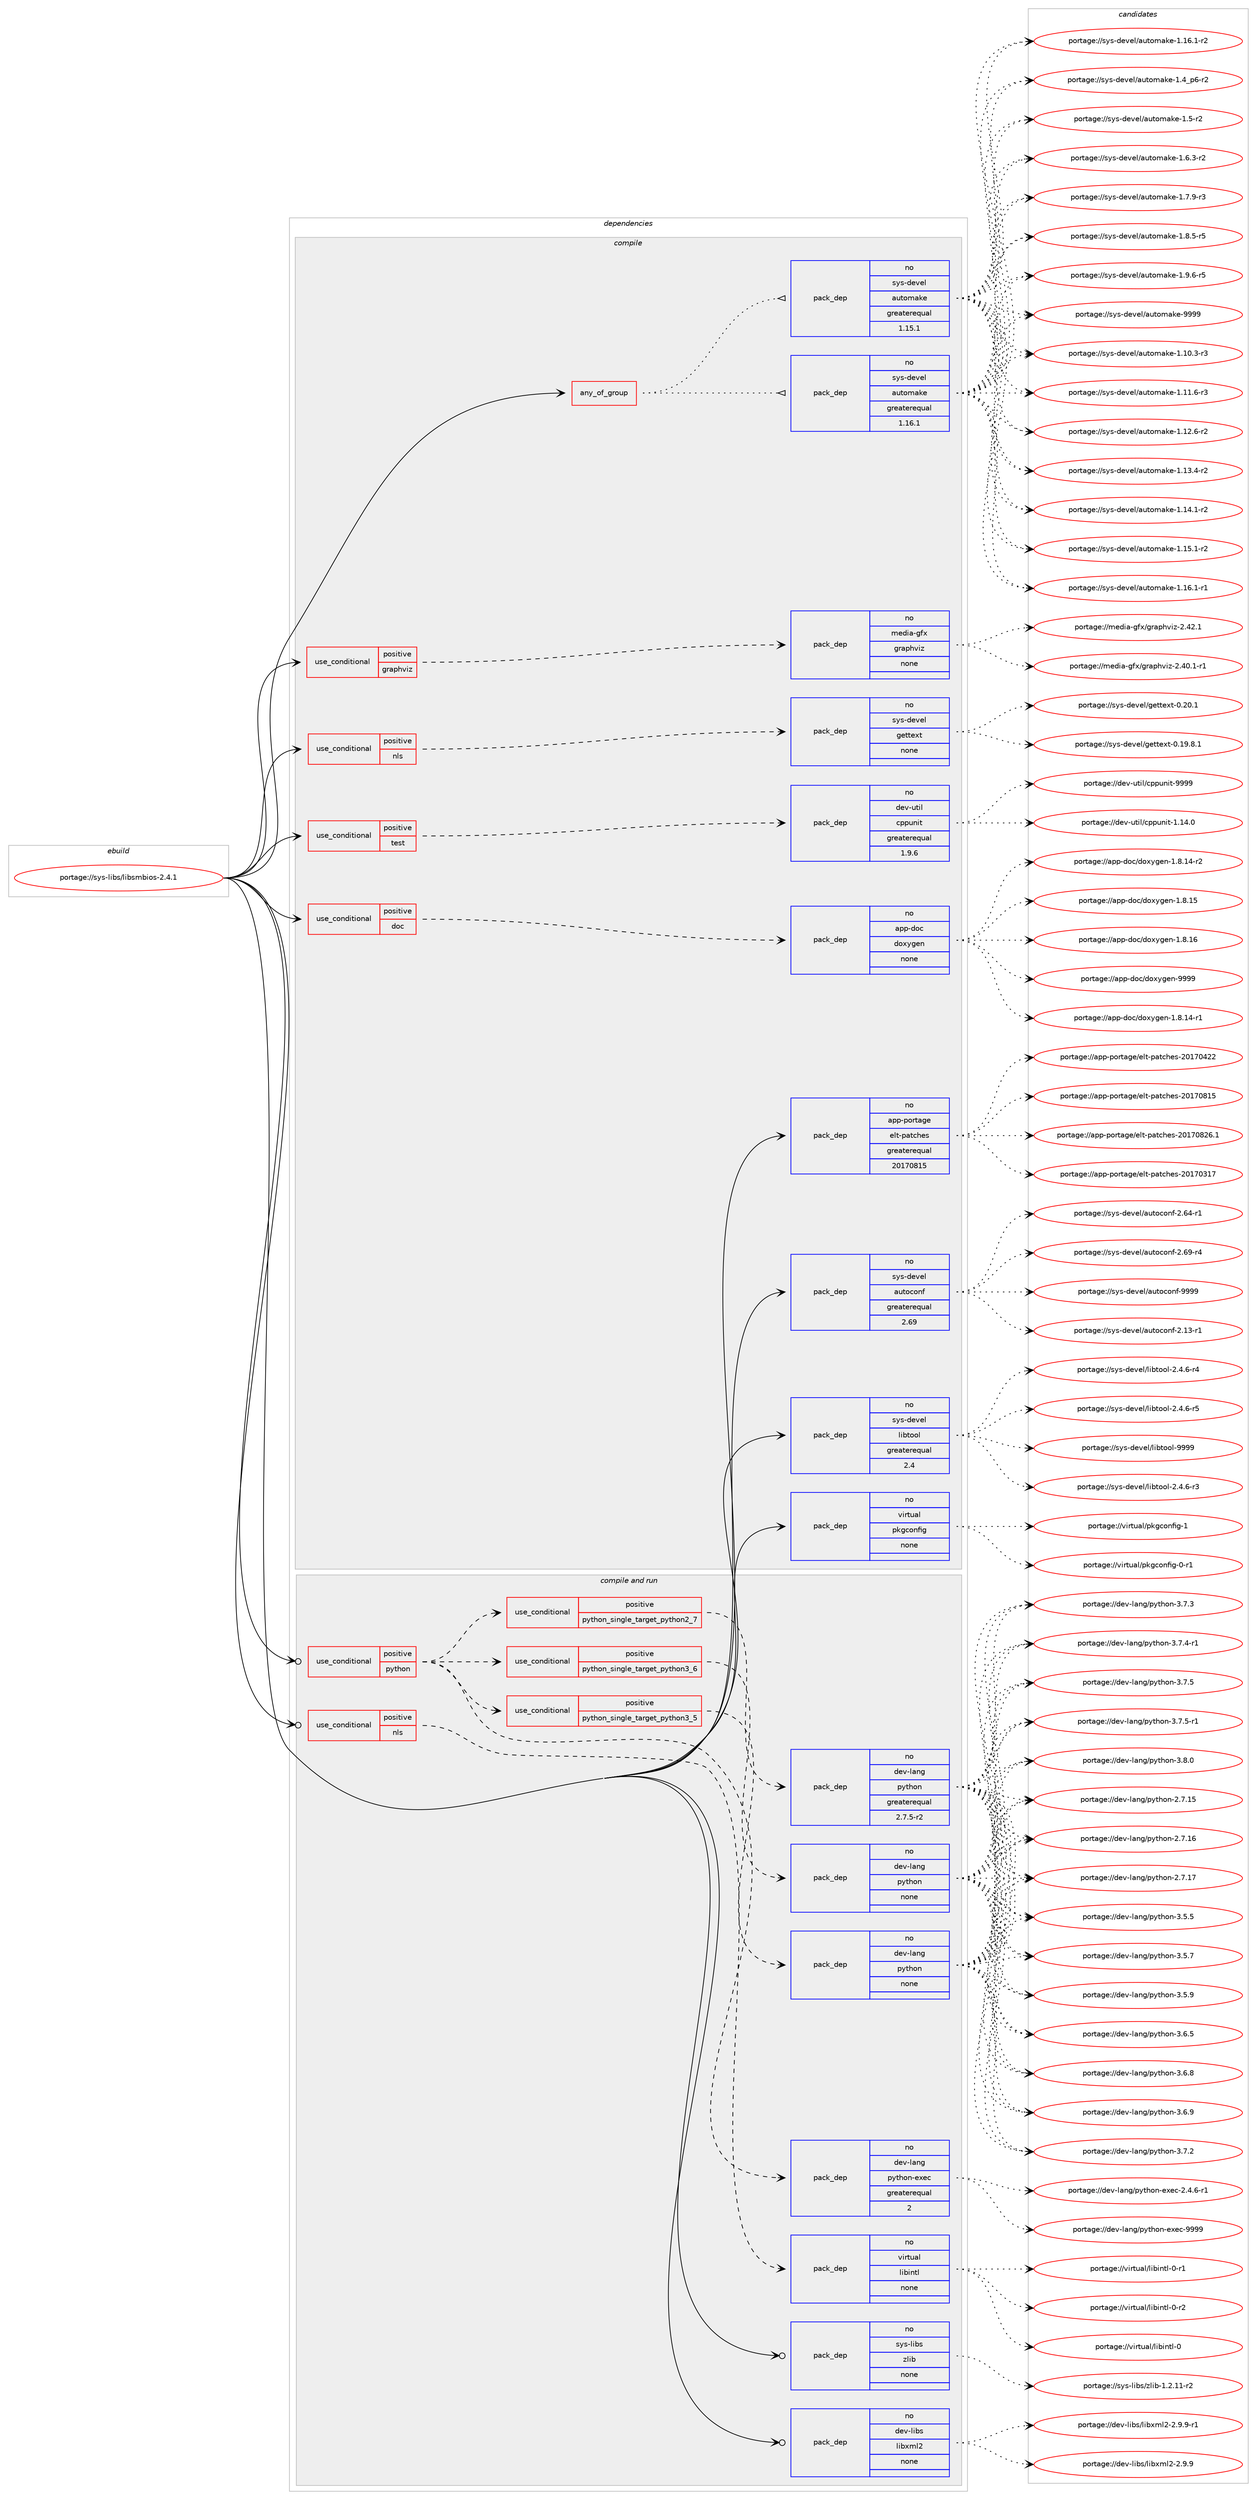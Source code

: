 digraph prolog {

# *************
# Graph options
# *************

newrank=true;
concentrate=true;
compound=true;
graph [rankdir=LR,fontname=Helvetica,fontsize=10,ranksep=1.5];#, ranksep=2.5, nodesep=0.2];
edge  [arrowhead=vee];
node  [fontname=Helvetica,fontsize=10];

# **********
# The ebuild
# **********

subgraph cluster_leftcol {
color=gray;
rank=same;
label=<<i>ebuild</i>>;
id [label="portage://sys-libs/libsmbios-2.4.1", color=red, width=4, href="../sys-libs/libsmbios-2.4.1.svg"];
}

# ****************
# The dependencies
# ****************

subgraph cluster_midcol {
color=gray;
label=<<i>dependencies</i>>;
subgraph cluster_compile {
fillcolor="#eeeeee";
style=filled;
label=<<i>compile</i>>;
subgraph any7028 {
dependency431840 [label=<<TABLE BORDER="0" CELLBORDER="1" CELLSPACING="0" CELLPADDING="4"><TR><TD CELLPADDING="10">any_of_group</TD></TR></TABLE>>, shape=none, color=red];subgraph pack320090 {
dependency431841 [label=<<TABLE BORDER="0" CELLBORDER="1" CELLSPACING="0" CELLPADDING="4" WIDTH="220"><TR><TD ROWSPAN="6" CELLPADDING="30">pack_dep</TD></TR><TR><TD WIDTH="110">no</TD></TR><TR><TD>sys-devel</TD></TR><TR><TD>automake</TD></TR><TR><TD>greaterequal</TD></TR><TR><TD>1.16.1</TD></TR></TABLE>>, shape=none, color=blue];
}
dependency431840:e -> dependency431841:w [weight=20,style="dotted",arrowhead="oinv"];
subgraph pack320091 {
dependency431842 [label=<<TABLE BORDER="0" CELLBORDER="1" CELLSPACING="0" CELLPADDING="4" WIDTH="220"><TR><TD ROWSPAN="6" CELLPADDING="30">pack_dep</TD></TR><TR><TD WIDTH="110">no</TD></TR><TR><TD>sys-devel</TD></TR><TR><TD>automake</TD></TR><TR><TD>greaterequal</TD></TR><TR><TD>1.15.1</TD></TR></TABLE>>, shape=none, color=blue];
}
dependency431840:e -> dependency431842:w [weight=20,style="dotted",arrowhead="oinv"];
}
id:e -> dependency431840:w [weight=20,style="solid",arrowhead="vee"];
subgraph cond104469 {
dependency431843 [label=<<TABLE BORDER="0" CELLBORDER="1" CELLSPACING="0" CELLPADDING="4"><TR><TD ROWSPAN="3" CELLPADDING="10">use_conditional</TD></TR><TR><TD>positive</TD></TR><TR><TD>doc</TD></TR></TABLE>>, shape=none, color=red];
subgraph pack320092 {
dependency431844 [label=<<TABLE BORDER="0" CELLBORDER="1" CELLSPACING="0" CELLPADDING="4" WIDTH="220"><TR><TD ROWSPAN="6" CELLPADDING="30">pack_dep</TD></TR><TR><TD WIDTH="110">no</TD></TR><TR><TD>app-doc</TD></TR><TR><TD>doxygen</TD></TR><TR><TD>none</TD></TR><TR><TD></TD></TR></TABLE>>, shape=none, color=blue];
}
dependency431843:e -> dependency431844:w [weight=20,style="dashed",arrowhead="vee"];
}
id:e -> dependency431843:w [weight=20,style="solid",arrowhead="vee"];
subgraph cond104470 {
dependency431845 [label=<<TABLE BORDER="0" CELLBORDER="1" CELLSPACING="0" CELLPADDING="4"><TR><TD ROWSPAN="3" CELLPADDING="10">use_conditional</TD></TR><TR><TD>positive</TD></TR><TR><TD>graphviz</TD></TR></TABLE>>, shape=none, color=red];
subgraph pack320093 {
dependency431846 [label=<<TABLE BORDER="0" CELLBORDER="1" CELLSPACING="0" CELLPADDING="4" WIDTH="220"><TR><TD ROWSPAN="6" CELLPADDING="30">pack_dep</TD></TR><TR><TD WIDTH="110">no</TD></TR><TR><TD>media-gfx</TD></TR><TR><TD>graphviz</TD></TR><TR><TD>none</TD></TR><TR><TD></TD></TR></TABLE>>, shape=none, color=blue];
}
dependency431845:e -> dependency431846:w [weight=20,style="dashed",arrowhead="vee"];
}
id:e -> dependency431845:w [weight=20,style="solid",arrowhead="vee"];
subgraph cond104471 {
dependency431847 [label=<<TABLE BORDER="0" CELLBORDER="1" CELLSPACING="0" CELLPADDING="4"><TR><TD ROWSPAN="3" CELLPADDING="10">use_conditional</TD></TR><TR><TD>positive</TD></TR><TR><TD>nls</TD></TR></TABLE>>, shape=none, color=red];
subgraph pack320094 {
dependency431848 [label=<<TABLE BORDER="0" CELLBORDER="1" CELLSPACING="0" CELLPADDING="4" WIDTH="220"><TR><TD ROWSPAN="6" CELLPADDING="30">pack_dep</TD></TR><TR><TD WIDTH="110">no</TD></TR><TR><TD>sys-devel</TD></TR><TR><TD>gettext</TD></TR><TR><TD>none</TD></TR><TR><TD></TD></TR></TABLE>>, shape=none, color=blue];
}
dependency431847:e -> dependency431848:w [weight=20,style="dashed",arrowhead="vee"];
}
id:e -> dependency431847:w [weight=20,style="solid",arrowhead="vee"];
subgraph cond104472 {
dependency431849 [label=<<TABLE BORDER="0" CELLBORDER="1" CELLSPACING="0" CELLPADDING="4"><TR><TD ROWSPAN="3" CELLPADDING="10">use_conditional</TD></TR><TR><TD>positive</TD></TR><TR><TD>test</TD></TR></TABLE>>, shape=none, color=red];
subgraph pack320095 {
dependency431850 [label=<<TABLE BORDER="0" CELLBORDER="1" CELLSPACING="0" CELLPADDING="4" WIDTH="220"><TR><TD ROWSPAN="6" CELLPADDING="30">pack_dep</TD></TR><TR><TD WIDTH="110">no</TD></TR><TR><TD>dev-util</TD></TR><TR><TD>cppunit</TD></TR><TR><TD>greaterequal</TD></TR><TR><TD>1.9.6</TD></TR></TABLE>>, shape=none, color=blue];
}
dependency431849:e -> dependency431850:w [weight=20,style="dashed",arrowhead="vee"];
}
id:e -> dependency431849:w [weight=20,style="solid",arrowhead="vee"];
subgraph pack320096 {
dependency431851 [label=<<TABLE BORDER="0" CELLBORDER="1" CELLSPACING="0" CELLPADDING="4" WIDTH="220"><TR><TD ROWSPAN="6" CELLPADDING="30">pack_dep</TD></TR><TR><TD WIDTH="110">no</TD></TR><TR><TD>app-portage</TD></TR><TR><TD>elt-patches</TD></TR><TR><TD>greaterequal</TD></TR><TR><TD>20170815</TD></TR></TABLE>>, shape=none, color=blue];
}
id:e -> dependency431851:w [weight=20,style="solid",arrowhead="vee"];
subgraph pack320097 {
dependency431852 [label=<<TABLE BORDER="0" CELLBORDER="1" CELLSPACING="0" CELLPADDING="4" WIDTH="220"><TR><TD ROWSPAN="6" CELLPADDING="30">pack_dep</TD></TR><TR><TD WIDTH="110">no</TD></TR><TR><TD>sys-devel</TD></TR><TR><TD>autoconf</TD></TR><TR><TD>greaterequal</TD></TR><TR><TD>2.69</TD></TR></TABLE>>, shape=none, color=blue];
}
id:e -> dependency431852:w [weight=20,style="solid",arrowhead="vee"];
subgraph pack320098 {
dependency431853 [label=<<TABLE BORDER="0" CELLBORDER="1" CELLSPACING="0" CELLPADDING="4" WIDTH="220"><TR><TD ROWSPAN="6" CELLPADDING="30">pack_dep</TD></TR><TR><TD WIDTH="110">no</TD></TR><TR><TD>sys-devel</TD></TR><TR><TD>libtool</TD></TR><TR><TD>greaterequal</TD></TR><TR><TD>2.4</TD></TR></TABLE>>, shape=none, color=blue];
}
id:e -> dependency431853:w [weight=20,style="solid",arrowhead="vee"];
subgraph pack320099 {
dependency431854 [label=<<TABLE BORDER="0" CELLBORDER="1" CELLSPACING="0" CELLPADDING="4" WIDTH="220"><TR><TD ROWSPAN="6" CELLPADDING="30">pack_dep</TD></TR><TR><TD WIDTH="110">no</TD></TR><TR><TD>virtual</TD></TR><TR><TD>pkgconfig</TD></TR><TR><TD>none</TD></TR><TR><TD></TD></TR></TABLE>>, shape=none, color=blue];
}
id:e -> dependency431854:w [weight=20,style="solid",arrowhead="vee"];
}
subgraph cluster_compileandrun {
fillcolor="#eeeeee";
style=filled;
label=<<i>compile and run</i>>;
subgraph cond104473 {
dependency431855 [label=<<TABLE BORDER="0" CELLBORDER="1" CELLSPACING="0" CELLPADDING="4"><TR><TD ROWSPAN="3" CELLPADDING="10">use_conditional</TD></TR><TR><TD>positive</TD></TR><TR><TD>nls</TD></TR></TABLE>>, shape=none, color=red];
subgraph pack320100 {
dependency431856 [label=<<TABLE BORDER="0" CELLBORDER="1" CELLSPACING="0" CELLPADDING="4" WIDTH="220"><TR><TD ROWSPAN="6" CELLPADDING="30">pack_dep</TD></TR><TR><TD WIDTH="110">no</TD></TR><TR><TD>virtual</TD></TR><TR><TD>libintl</TD></TR><TR><TD>none</TD></TR><TR><TD></TD></TR></TABLE>>, shape=none, color=blue];
}
dependency431855:e -> dependency431856:w [weight=20,style="dashed",arrowhead="vee"];
}
id:e -> dependency431855:w [weight=20,style="solid",arrowhead="odotvee"];
subgraph cond104474 {
dependency431857 [label=<<TABLE BORDER="0" CELLBORDER="1" CELLSPACING="0" CELLPADDING="4"><TR><TD ROWSPAN="3" CELLPADDING="10">use_conditional</TD></TR><TR><TD>positive</TD></TR><TR><TD>python</TD></TR></TABLE>>, shape=none, color=red];
subgraph cond104475 {
dependency431858 [label=<<TABLE BORDER="0" CELLBORDER="1" CELLSPACING="0" CELLPADDING="4"><TR><TD ROWSPAN="3" CELLPADDING="10">use_conditional</TD></TR><TR><TD>positive</TD></TR><TR><TD>python_single_target_python2_7</TD></TR></TABLE>>, shape=none, color=red];
subgraph pack320101 {
dependency431859 [label=<<TABLE BORDER="0" CELLBORDER="1" CELLSPACING="0" CELLPADDING="4" WIDTH="220"><TR><TD ROWSPAN="6" CELLPADDING="30">pack_dep</TD></TR><TR><TD WIDTH="110">no</TD></TR><TR><TD>dev-lang</TD></TR><TR><TD>python</TD></TR><TR><TD>greaterequal</TD></TR><TR><TD>2.7.5-r2</TD></TR></TABLE>>, shape=none, color=blue];
}
dependency431858:e -> dependency431859:w [weight=20,style="dashed",arrowhead="vee"];
}
dependency431857:e -> dependency431858:w [weight=20,style="dashed",arrowhead="vee"];
subgraph cond104476 {
dependency431860 [label=<<TABLE BORDER="0" CELLBORDER="1" CELLSPACING="0" CELLPADDING="4"><TR><TD ROWSPAN="3" CELLPADDING="10">use_conditional</TD></TR><TR><TD>positive</TD></TR><TR><TD>python_single_target_python3_5</TD></TR></TABLE>>, shape=none, color=red];
subgraph pack320102 {
dependency431861 [label=<<TABLE BORDER="0" CELLBORDER="1" CELLSPACING="0" CELLPADDING="4" WIDTH="220"><TR><TD ROWSPAN="6" CELLPADDING="30">pack_dep</TD></TR><TR><TD WIDTH="110">no</TD></TR><TR><TD>dev-lang</TD></TR><TR><TD>python</TD></TR><TR><TD>none</TD></TR><TR><TD></TD></TR></TABLE>>, shape=none, color=blue];
}
dependency431860:e -> dependency431861:w [weight=20,style="dashed",arrowhead="vee"];
}
dependency431857:e -> dependency431860:w [weight=20,style="dashed",arrowhead="vee"];
subgraph cond104477 {
dependency431862 [label=<<TABLE BORDER="0" CELLBORDER="1" CELLSPACING="0" CELLPADDING="4"><TR><TD ROWSPAN="3" CELLPADDING="10">use_conditional</TD></TR><TR><TD>positive</TD></TR><TR><TD>python_single_target_python3_6</TD></TR></TABLE>>, shape=none, color=red];
subgraph pack320103 {
dependency431863 [label=<<TABLE BORDER="0" CELLBORDER="1" CELLSPACING="0" CELLPADDING="4" WIDTH="220"><TR><TD ROWSPAN="6" CELLPADDING="30">pack_dep</TD></TR><TR><TD WIDTH="110">no</TD></TR><TR><TD>dev-lang</TD></TR><TR><TD>python</TD></TR><TR><TD>none</TD></TR><TR><TD></TD></TR></TABLE>>, shape=none, color=blue];
}
dependency431862:e -> dependency431863:w [weight=20,style="dashed",arrowhead="vee"];
}
dependency431857:e -> dependency431862:w [weight=20,style="dashed",arrowhead="vee"];
subgraph pack320104 {
dependency431864 [label=<<TABLE BORDER="0" CELLBORDER="1" CELLSPACING="0" CELLPADDING="4" WIDTH="220"><TR><TD ROWSPAN="6" CELLPADDING="30">pack_dep</TD></TR><TR><TD WIDTH="110">no</TD></TR><TR><TD>dev-lang</TD></TR><TR><TD>python-exec</TD></TR><TR><TD>greaterequal</TD></TR><TR><TD>2</TD></TR></TABLE>>, shape=none, color=blue];
}
dependency431857:e -> dependency431864:w [weight=20,style="dashed",arrowhead="vee"];
}
id:e -> dependency431857:w [weight=20,style="solid",arrowhead="odotvee"];
subgraph pack320105 {
dependency431865 [label=<<TABLE BORDER="0" CELLBORDER="1" CELLSPACING="0" CELLPADDING="4" WIDTH="220"><TR><TD ROWSPAN="6" CELLPADDING="30">pack_dep</TD></TR><TR><TD WIDTH="110">no</TD></TR><TR><TD>dev-libs</TD></TR><TR><TD>libxml2</TD></TR><TR><TD>none</TD></TR><TR><TD></TD></TR></TABLE>>, shape=none, color=blue];
}
id:e -> dependency431865:w [weight=20,style="solid",arrowhead="odotvee"];
subgraph pack320106 {
dependency431866 [label=<<TABLE BORDER="0" CELLBORDER="1" CELLSPACING="0" CELLPADDING="4" WIDTH="220"><TR><TD ROWSPAN="6" CELLPADDING="30">pack_dep</TD></TR><TR><TD WIDTH="110">no</TD></TR><TR><TD>sys-libs</TD></TR><TR><TD>zlib</TD></TR><TR><TD>none</TD></TR><TR><TD></TD></TR></TABLE>>, shape=none, color=blue];
}
id:e -> dependency431866:w [weight=20,style="solid",arrowhead="odotvee"];
}
subgraph cluster_run {
fillcolor="#eeeeee";
style=filled;
label=<<i>run</i>>;
}
}

# **************
# The candidates
# **************

subgraph cluster_choices {
rank=same;
color=gray;
label=<<i>candidates</i>>;

subgraph choice320090 {
color=black;
nodesep=1;
choiceportage11512111545100101118101108479711711611110997107101454946494846514511451 [label="portage://sys-devel/automake-1.10.3-r3", color=red, width=4,href="../sys-devel/automake-1.10.3-r3.svg"];
choiceportage11512111545100101118101108479711711611110997107101454946494946544511451 [label="portage://sys-devel/automake-1.11.6-r3", color=red, width=4,href="../sys-devel/automake-1.11.6-r3.svg"];
choiceportage11512111545100101118101108479711711611110997107101454946495046544511450 [label="portage://sys-devel/automake-1.12.6-r2", color=red, width=4,href="../sys-devel/automake-1.12.6-r2.svg"];
choiceportage11512111545100101118101108479711711611110997107101454946495146524511450 [label="portage://sys-devel/automake-1.13.4-r2", color=red, width=4,href="../sys-devel/automake-1.13.4-r2.svg"];
choiceportage11512111545100101118101108479711711611110997107101454946495246494511450 [label="portage://sys-devel/automake-1.14.1-r2", color=red, width=4,href="../sys-devel/automake-1.14.1-r2.svg"];
choiceportage11512111545100101118101108479711711611110997107101454946495346494511450 [label="portage://sys-devel/automake-1.15.1-r2", color=red, width=4,href="../sys-devel/automake-1.15.1-r2.svg"];
choiceportage11512111545100101118101108479711711611110997107101454946495446494511449 [label="portage://sys-devel/automake-1.16.1-r1", color=red, width=4,href="../sys-devel/automake-1.16.1-r1.svg"];
choiceportage11512111545100101118101108479711711611110997107101454946495446494511450 [label="portage://sys-devel/automake-1.16.1-r2", color=red, width=4,href="../sys-devel/automake-1.16.1-r2.svg"];
choiceportage115121115451001011181011084797117116111109971071014549465295112544511450 [label="portage://sys-devel/automake-1.4_p6-r2", color=red, width=4,href="../sys-devel/automake-1.4_p6-r2.svg"];
choiceportage11512111545100101118101108479711711611110997107101454946534511450 [label="portage://sys-devel/automake-1.5-r2", color=red, width=4,href="../sys-devel/automake-1.5-r2.svg"];
choiceportage115121115451001011181011084797117116111109971071014549465446514511450 [label="portage://sys-devel/automake-1.6.3-r2", color=red, width=4,href="../sys-devel/automake-1.6.3-r2.svg"];
choiceportage115121115451001011181011084797117116111109971071014549465546574511451 [label="portage://sys-devel/automake-1.7.9-r3", color=red, width=4,href="../sys-devel/automake-1.7.9-r3.svg"];
choiceportage115121115451001011181011084797117116111109971071014549465646534511453 [label="portage://sys-devel/automake-1.8.5-r5", color=red, width=4,href="../sys-devel/automake-1.8.5-r5.svg"];
choiceportage115121115451001011181011084797117116111109971071014549465746544511453 [label="portage://sys-devel/automake-1.9.6-r5", color=red, width=4,href="../sys-devel/automake-1.9.6-r5.svg"];
choiceportage115121115451001011181011084797117116111109971071014557575757 [label="portage://sys-devel/automake-9999", color=red, width=4,href="../sys-devel/automake-9999.svg"];
dependency431841:e -> choiceportage11512111545100101118101108479711711611110997107101454946494846514511451:w [style=dotted,weight="100"];
dependency431841:e -> choiceportage11512111545100101118101108479711711611110997107101454946494946544511451:w [style=dotted,weight="100"];
dependency431841:e -> choiceportage11512111545100101118101108479711711611110997107101454946495046544511450:w [style=dotted,weight="100"];
dependency431841:e -> choiceportage11512111545100101118101108479711711611110997107101454946495146524511450:w [style=dotted,weight="100"];
dependency431841:e -> choiceportage11512111545100101118101108479711711611110997107101454946495246494511450:w [style=dotted,weight="100"];
dependency431841:e -> choiceportage11512111545100101118101108479711711611110997107101454946495346494511450:w [style=dotted,weight="100"];
dependency431841:e -> choiceportage11512111545100101118101108479711711611110997107101454946495446494511449:w [style=dotted,weight="100"];
dependency431841:e -> choiceportage11512111545100101118101108479711711611110997107101454946495446494511450:w [style=dotted,weight="100"];
dependency431841:e -> choiceportage115121115451001011181011084797117116111109971071014549465295112544511450:w [style=dotted,weight="100"];
dependency431841:e -> choiceportage11512111545100101118101108479711711611110997107101454946534511450:w [style=dotted,weight="100"];
dependency431841:e -> choiceportage115121115451001011181011084797117116111109971071014549465446514511450:w [style=dotted,weight="100"];
dependency431841:e -> choiceportage115121115451001011181011084797117116111109971071014549465546574511451:w [style=dotted,weight="100"];
dependency431841:e -> choiceportage115121115451001011181011084797117116111109971071014549465646534511453:w [style=dotted,weight="100"];
dependency431841:e -> choiceportage115121115451001011181011084797117116111109971071014549465746544511453:w [style=dotted,weight="100"];
dependency431841:e -> choiceportage115121115451001011181011084797117116111109971071014557575757:w [style=dotted,weight="100"];
}
subgraph choice320091 {
color=black;
nodesep=1;
choiceportage11512111545100101118101108479711711611110997107101454946494846514511451 [label="portage://sys-devel/automake-1.10.3-r3", color=red, width=4,href="../sys-devel/automake-1.10.3-r3.svg"];
choiceportage11512111545100101118101108479711711611110997107101454946494946544511451 [label="portage://sys-devel/automake-1.11.6-r3", color=red, width=4,href="../sys-devel/automake-1.11.6-r3.svg"];
choiceportage11512111545100101118101108479711711611110997107101454946495046544511450 [label="portage://sys-devel/automake-1.12.6-r2", color=red, width=4,href="../sys-devel/automake-1.12.6-r2.svg"];
choiceportage11512111545100101118101108479711711611110997107101454946495146524511450 [label="portage://sys-devel/automake-1.13.4-r2", color=red, width=4,href="../sys-devel/automake-1.13.4-r2.svg"];
choiceportage11512111545100101118101108479711711611110997107101454946495246494511450 [label="portage://sys-devel/automake-1.14.1-r2", color=red, width=4,href="../sys-devel/automake-1.14.1-r2.svg"];
choiceportage11512111545100101118101108479711711611110997107101454946495346494511450 [label="portage://sys-devel/automake-1.15.1-r2", color=red, width=4,href="../sys-devel/automake-1.15.1-r2.svg"];
choiceportage11512111545100101118101108479711711611110997107101454946495446494511449 [label="portage://sys-devel/automake-1.16.1-r1", color=red, width=4,href="../sys-devel/automake-1.16.1-r1.svg"];
choiceportage11512111545100101118101108479711711611110997107101454946495446494511450 [label="portage://sys-devel/automake-1.16.1-r2", color=red, width=4,href="../sys-devel/automake-1.16.1-r2.svg"];
choiceportage115121115451001011181011084797117116111109971071014549465295112544511450 [label="portage://sys-devel/automake-1.4_p6-r2", color=red, width=4,href="../sys-devel/automake-1.4_p6-r2.svg"];
choiceportage11512111545100101118101108479711711611110997107101454946534511450 [label="portage://sys-devel/automake-1.5-r2", color=red, width=4,href="../sys-devel/automake-1.5-r2.svg"];
choiceportage115121115451001011181011084797117116111109971071014549465446514511450 [label="portage://sys-devel/automake-1.6.3-r2", color=red, width=4,href="../sys-devel/automake-1.6.3-r2.svg"];
choiceportage115121115451001011181011084797117116111109971071014549465546574511451 [label="portage://sys-devel/automake-1.7.9-r3", color=red, width=4,href="../sys-devel/automake-1.7.9-r3.svg"];
choiceportage115121115451001011181011084797117116111109971071014549465646534511453 [label="portage://sys-devel/automake-1.8.5-r5", color=red, width=4,href="../sys-devel/automake-1.8.5-r5.svg"];
choiceportage115121115451001011181011084797117116111109971071014549465746544511453 [label="portage://sys-devel/automake-1.9.6-r5", color=red, width=4,href="../sys-devel/automake-1.9.6-r5.svg"];
choiceportage115121115451001011181011084797117116111109971071014557575757 [label="portage://sys-devel/automake-9999", color=red, width=4,href="../sys-devel/automake-9999.svg"];
dependency431842:e -> choiceportage11512111545100101118101108479711711611110997107101454946494846514511451:w [style=dotted,weight="100"];
dependency431842:e -> choiceportage11512111545100101118101108479711711611110997107101454946494946544511451:w [style=dotted,weight="100"];
dependency431842:e -> choiceportage11512111545100101118101108479711711611110997107101454946495046544511450:w [style=dotted,weight="100"];
dependency431842:e -> choiceportage11512111545100101118101108479711711611110997107101454946495146524511450:w [style=dotted,weight="100"];
dependency431842:e -> choiceportage11512111545100101118101108479711711611110997107101454946495246494511450:w [style=dotted,weight="100"];
dependency431842:e -> choiceportage11512111545100101118101108479711711611110997107101454946495346494511450:w [style=dotted,weight="100"];
dependency431842:e -> choiceportage11512111545100101118101108479711711611110997107101454946495446494511449:w [style=dotted,weight="100"];
dependency431842:e -> choiceportage11512111545100101118101108479711711611110997107101454946495446494511450:w [style=dotted,weight="100"];
dependency431842:e -> choiceportage115121115451001011181011084797117116111109971071014549465295112544511450:w [style=dotted,weight="100"];
dependency431842:e -> choiceportage11512111545100101118101108479711711611110997107101454946534511450:w [style=dotted,weight="100"];
dependency431842:e -> choiceportage115121115451001011181011084797117116111109971071014549465446514511450:w [style=dotted,weight="100"];
dependency431842:e -> choiceportage115121115451001011181011084797117116111109971071014549465546574511451:w [style=dotted,weight="100"];
dependency431842:e -> choiceportage115121115451001011181011084797117116111109971071014549465646534511453:w [style=dotted,weight="100"];
dependency431842:e -> choiceportage115121115451001011181011084797117116111109971071014549465746544511453:w [style=dotted,weight="100"];
dependency431842:e -> choiceportage115121115451001011181011084797117116111109971071014557575757:w [style=dotted,weight="100"];
}
subgraph choice320092 {
color=black;
nodesep=1;
choiceportage97112112451001119947100111120121103101110454946564649524511449 [label="portage://app-doc/doxygen-1.8.14-r1", color=red, width=4,href="../app-doc/doxygen-1.8.14-r1.svg"];
choiceportage97112112451001119947100111120121103101110454946564649524511450 [label="portage://app-doc/doxygen-1.8.14-r2", color=red, width=4,href="../app-doc/doxygen-1.8.14-r2.svg"];
choiceportage9711211245100111994710011112012110310111045494656464953 [label="portage://app-doc/doxygen-1.8.15", color=red, width=4,href="../app-doc/doxygen-1.8.15.svg"];
choiceportage9711211245100111994710011112012110310111045494656464954 [label="portage://app-doc/doxygen-1.8.16", color=red, width=4,href="../app-doc/doxygen-1.8.16.svg"];
choiceportage971121124510011199471001111201211031011104557575757 [label="portage://app-doc/doxygen-9999", color=red, width=4,href="../app-doc/doxygen-9999.svg"];
dependency431844:e -> choiceportage97112112451001119947100111120121103101110454946564649524511449:w [style=dotted,weight="100"];
dependency431844:e -> choiceportage97112112451001119947100111120121103101110454946564649524511450:w [style=dotted,weight="100"];
dependency431844:e -> choiceportage9711211245100111994710011112012110310111045494656464953:w [style=dotted,weight="100"];
dependency431844:e -> choiceportage9711211245100111994710011112012110310111045494656464954:w [style=dotted,weight="100"];
dependency431844:e -> choiceportage971121124510011199471001111201211031011104557575757:w [style=dotted,weight="100"];
}
subgraph choice320093 {
color=black;
nodesep=1;
choiceportage10910110010597451031021204710311497112104118105122455046524846494511449 [label="portage://media-gfx/graphviz-2.40.1-r1", color=red, width=4,href="../media-gfx/graphviz-2.40.1-r1.svg"];
choiceportage1091011001059745103102120471031149711210411810512245504652504649 [label="portage://media-gfx/graphviz-2.42.1", color=red, width=4,href="../media-gfx/graphviz-2.42.1.svg"];
dependency431846:e -> choiceportage10910110010597451031021204710311497112104118105122455046524846494511449:w [style=dotted,weight="100"];
dependency431846:e -> choiceportage1091011001059745103102120471031149711210411810512245504652504649:w [style=dotted,weight="100"];
}
subgraph choice320094 {
color=black;
nodesep=1;
choiceportage1151211154510010111810110847103101116116101120116454846495746564649 [label="portage://sys-devel/gettext-0.19.8.1", color=red, width=4,href="../sys-devel/gettext-0.19.8.1.svg"];
choiceportage115121115451001011181011084710310111611610112011645484650484649 [label="portage://sys-devel/gettext-0.20.1", color=red, width=4,href="../sys-devel/gettext-0.20.1.svg"];
dependency431848:e -> choiceportage1151211154510010111810110847103101116116101120116454846495746564649:w [style=dotted,weight="100"];
dependency431848:e -> choiceportage115121115451001011181011084710310111611610112011645484650484649:w [style=dotted,weight="100"];
}
subgraph choice320095 {
color=black;
nodesep=1;
choiceportage10010111845117116105108479911211211711010511645494649524648 [label="portage://dev-util/cppunit-1.14.0", color=red, width=4,href="../dev-util/cppunit-1.14.0.svg"];
choiceportage1001011184511711610510847991121121171101051164557575757 [label="portage://dev-util/cppunit-9999", color=red, width=4,href="../dev-util/cppunit-9999.svg"];
dependency431850:e -> choiceportage10010111845117116105108479911211211711010511645494649524648:w [style=dotted,weight="100"];
dependency431850:e -> choiceportage1001011184511711610510847991121121171101051164557575757:w [style=dotted,weight="100"];
}
subgraph choice320096 {
color=black;
nodesep=1;
choiceportage97112112451121111141169710310147101108116451129711699104101115455048495548514955 [label="portage://app-portage/elt-patches-20170317", color=red, width=4,href="../app-portage/elt-patches-20170317.svg"];
choiceportage97112112451121111141169710310147101108116451129711699104101115455048495548525050 [label="portage://app-portage/elt-patches-20170422", color=red, width=4,href="../app-portage/elt-patches-20170422.svg"];
choiceportage97112112451121111141169710310147101108116451129711699104101115455048495548564953 [label="portage://app-portage/elt-patches-20170815", color=red, width=4,href="../app-portage/elt-patches-20170815.svg"];
choiceportage971121124511211111411697103101471011081164511297116991041011154550484955485650544649 [label="portage://app-portage/elt-patches-20170826.1", color=red, width=4,href="../app-portage/elt-patches-20170826.1.svg"];
dependency431851:e -> choiceportage97112112451121111141169710310147101108116451129711699104101115455048495548514955:w [style=dotted,weight="100"];
dependency431851:e -> choiceportage97112112451121111141169710310147101108116451129711699104101115455048495548525050:w [style=dotted,weight="100"];
dependency431851:e -> choiceportage97112112451121111141169710310147101108116451129711699104101115455048495548564953:w [style=dotted,weight="100"];
dependency431851:e -> choiceportage971121124511211111411697103101471011081164511297116991041011154550484955485650544649:w [style=dotted,weight="100"];
}
subgraph choice320097 {
color=black;
nodesep=1;
choiceportage1151211154510010111810110847971171161119911111010245504649514511449 [label="portage://sys-devel/autoconf-2.13-r1", color=red, width=4,href="../sys-devel/autoconf-2.13-r1.svg"];
choiceportage1151211154510010111810110847971171161119911111010245504654524511449 [label="portage://sys-devel/autoconf-2.64-r1", color=red, width=4,href="../sys-devel/autoconf-2.64-r1.svg"];
choiceportage1151211154510010111810110847971171161119911111010245504654574511452 [label="portage://sys-devel/autoconf-2.69-r4", color=red, width=4,href="../sys-devel/autoconf-2.69-r4.svg"];
choiceportage115121115451001011181011084797117116111991111101024557575757 [label="portage://sys-devel/autoconf-9999", color=red, width=4,href="../sys-devel/autoconf-9999.svg"];
dependency431852:e -> choiceportage1151211154510010111810110847971171161119911111010245504649514511449:w [style=dotted,weight="100"];
dependency431852:e -> choiceportage1151211154510010111810110847971171161119911111010245504654524511449:w [style=dotted,weight="100"];
dependency431852:e -> choiceportage1151211154510010111810110847971171161119911111010245504654574511452:w [style=dotted,weight="100"];
dependency431852:e -> choiceportage115121115451001011181011084797117116111991111101024557575757:w [style=dotted,weight="100"];
}
subgraph choice320098 {
color=black;
nodesep=1;
choiceportage1151211154510010111810110847108105981161111111084550465246544511451 [label="portage://sys-devel/libtool-2.4.6-r3", color=red, width=4,href="../sys-devel/libtool-2.4.6-r3.svg"];
choiceportage1151211154510010111810110847108105981161111111084550465246544511452 [label="portage://sys-devel/libtool-2.4.6-r4", color=red, width=4,href="../sys-devel/libtool-2.4.6-r4.svg"];
choiceportage1151211154510010111810110847108105981161111111084550465246544511453 [label="portage://sys-devel/libtool-2.4.6-r5", color=red, width=4,href="../sys-devel/libtool-2.4.6-r5.svg"];
choiceportage1151211154510010111810110847108105981161111111084557575757 [label="portage://sys-devel/libtool-9999", color=red, width=4,href="../sys-devel/libtool-9999.svg"];
dependency431853:e -> choiceportage1151211154510010111810110847108105981161111111084550465246544511451:w [style=dotted,weight="100"];
dependency431853:e -> choiceportage1151211154510010111810110847108105981161111111084550465246544511452:w [style=dotted,weight="100"];
dependency431853:e -> choiceportage1151211154510010111810110847108105981161111111084550465246544511453:w [style=dotted,weight="100"];
dependency431853:e -> choiceportage1151211154510010111810110847108105981161111111084557575757:w [style=dotted,weight="100"];
}
subgraph choice320099 {
color=black;
nodesep=1;
choiceportage11810511411611797108471121071039911111010210510345484511449 [label="portage://virtual/pkgconfig-0-r1", color=red, width=4,href="../virtual/pkgconfig-0-r1.svg"];
choiceportage1181051141161179710847112107103991111101021051034549 [label="portage://virtual/pkgconfig-1", color=red, width=4,href="../virtual/pkgconfig-1.svg"];
dependency431854:e -> choiceportage11810511411611797108471121071039911111010210510345484511449:w [style=dotted,weight="100"];
dependency431854:e -> choiceportage1181051141161179710847112107103991111101021051034549:w [style=dotted,weight="100"];
}
subgraph choice320100 {
color=black;
nodesep=1;
choiceportage1181051141161179710847108105981051101161084548 [label="portage://virtual/libintl-0", color=red, width=4,href="../virtual/libintl-0.svg"];
choiceportage11810511411611797108471081059810511011610845484511449 [label="portage://virtual/libintl-0-r1", color=red, width=4,href="../virtual/libintl-0-r1.svg"];
choiceportage11810511411611797108471081059810511011610845484511450 [label="portage://virtual/libintl-0-r2", color=red, width=4,href="../virtual/libintl-0-r2.svg"];
dependency431856:e -> choiceportage1181051141161179710847108105981051101161084548:w [style=dotted,weight="100"];
dependency431856:e -> choiceportage11810511411611797108471081059810511011610845484511449:w [style=dotted,weight="100"];
dependency431856:e -> choiceportage11810511411611797108471081059810511011610845484511450:w [style=dotted,weight="100"];
}
subgraph choice320101 {
color=black;
nodesep=1;
choiceportage10010111845108971101034711212111610411111045504655464953 [label="portage://dev-lang/python-2.7.15", color=red, width=4,href="../dev-lang/python-2.7.15.svg"];
choiceportage10010111845108971101034711212111610411111045504655464954 [label="portage://dev-lang/python-2.7.16", color=red, width=4,href="../dev-lang/python-2.7.16.svg"];
choiceportage10010111845108971101034711212111610411111045504655464955 [label="portage://dev-lang/python-2.7.17", color=red, width=4,href="../dev-lang/python-2.7.17.svg"];
choiceportage100101118451089711010347112121116104111110455146534653 [label="portage://dev-lang/python-3.5.5", color=red, width=4,href="../dev-lang/python-3.5.5.svg"];
choiceportage100101118451089711010347112121116104111110455146534655 [label="portage://dev-lang/python-3.5.7", color=red, width=4,href="../dev-lang/python-3.5.7.svg"];
choiceportage100101118451089711010347112121116104111110455146534657 [label="portage://dev-lang/python-3.5.9", color=red, width=4,href="../dev-lang/python-3.5.9.svg"];
choiceportage100101118451089711010347112121116104111110455146544653 [label="portage://dev-lang/python-3.6.5", color=red, width=4,href="../dev-lang/python-3.6.5.svg"];
choiceportage100101118451089711010347112121116104111110455146544656 [label="portage://dev-lang/python-3.6.8", color=red, width=4,href="../dev-lang/python-3.6.8.svg"];
choiceportage100101118451089711010347112121116104111110455146544657 [label="portage://dev-lang/python-3.6.9", color=red, width=4,href="../dev-lang/python-3.6.9.svg"];
choiceportage100101118451089711010347112121116104111110455146554650 [label="portage://dev-lang/python-3.7.2", color=red, width=4,href="../dev-lang/python-3.7.2.svg"];
choiceportage100101118451089711010347112121116104111110455146554651 [label="portage://dev-lang/python-3.7.3", color=red, width=4,href="../dev-lang/python-3.7.3.svg"];
choiceportage1001011184510897110103471121211161041111104551465546524511449 [label="portage://dev-lang/python-3.7.4-r1", color=red, width=4,href="../dev-lang/python-3.7.4-r1.svg"];
choiceportage100101118451089711010347112121116104111110455146554653 [label="portage://dev-lang/python-3.7.5", color=red, width=4,href="../dev-lang/python-3.7.5.svg"];
choiceportage1001011184510897110103471121211161041111104551465546534511449 [label="portage://dev-lang/python-3.7.5-r1", color=red, width=4,href="../dev-lang/python-3.7.5-r1.svg"];
choiceportage100101118451089711010347112121116104111110455146564648 [label="portage://dev-lang/python-3.8.0", color=red, width=4,href="../dev-lang/python-3.8.0.svg"];
dependency431859:e -> choiceportage10010111845108971101034711212111610411111045504655464953:w [style=dotted,weight="100"];
dependency431859:e -> choiceportage10010111845108971101034711212111610411111045504655464954:w [style=dotted,weight="100"];
dependency431859:e -> choiceportage10010111845108971101034711212111610411111045504655464955:w [style=dotted,weight="100"];
dependency431859:e -> choiceportage100101118451089711010347112121116104111110455146534653:w [style=dotted,weight="100"];
dependency431859:e -> choiceportage100101118451089711010347112121116104111110455146534655:w [style=dotted,weight="100"];
dependency431859:e -> choiceportage100101118451089711010347112121116104111110455146534657:w [style=dotted,weight="100"];
dependency431859:e -> choiceportage100101118451089711010347112121116104111110455146544653:w [style=dotted,weight="100"];
dependency431859:e -> choiceportage100101118451089711010347112121116104111110455146544656:w [style=dotted,weight="100"];
dependency431859:e -> choiceportage100101118451089711010347112121116104111110455146544657:w [style=dotted,weight="100"];
dependency431859:e -> choiceportage100101118451089711010347112121116104111110455146554650:w [style=dotted,weight="100"];
dependency431859:e -> choiceportage100101118451089711010347112121116104111110455146554651:w [style=dotted,weight="100"];
dependency431859:e -> choiceportage1001011184510897110103471121211161041111104551465546524511449:w [style=dotted,weight="100"];
dependency431859:e -> choiceportage100101118451089711010347112121116104111110455146554653:w [style=dotted,weight="100"];
dependency431859:e -> choiceportage1001011184510897110103471121211161041111104551465546534511449:w [style=dotted,weight="100"];
dependency431859:e -> choiceportage100101118451089711010347112121116104111110455146564648:w [style=dotted,weight="100"];
}
subgraph choice320102 {
color=black;
nodesep=1;
choiceportage10010111845108971101034711212111610411111045504655464953 [label="portage://dev-lang/python-2.7.15", color=red, width=4,href="../dev-lang/python-2.7.15.svg"];
choiceportage10010111845108971101034711212111610411111045504655464954 [label="portage://dev-lang/python-2.7.16", color=red, width=4,href="../dev-lang/python-2.7.16.svg"];
choiceportage10010111845108971101034711212111610411111045504655464955 [label="portage://dev-lang/python-2.7.17", color=red, width=4,href="../dev-lang/python-2.7.17.svg"];
choiceportage100101118451089711010347112121116104111110455146534653 [label="portage://dev-lang/python-3.5.5", color=red, width=4,href="../dev-lang/python-3.5.5.svg"];
choiceportage100101118451089711010347112121116104111110455146534655 [label="portage://dev-lang/python-3.5.7", color=red, width=4,href="../dev-lang/python-3.5.7.svg"];
choiceportage100101118451089711010347112121116104111110455146534657 [label="portage://dev-lang/python-3.5.9", color=red, width=4,href="../dev-lang/python-3.5.9.svg"];
choiceportage100101118451089711010347112121116104111110455146544653 [label="portage://dev-lang/python-3.6.5", color=red, width=4,href="../dev-lang/python-3.6.5.svg"];
choiceportage100101118451089711010347112121116104111110455146544656 [label="portage://dev-lang/python-3.6.8", color=red, width=4,href="../dev-lang/python-3.6.8.svg"];
choiceportage100101118451089711010347112121116104111110455146544657 [label="portage://dev-lang/python-3.6.9", color=red, width=4,href="../dev-lang/python-3.6.9.svg"];
choiceportage100101118451089711010347112121116104111110455146554650 [label="portage://dev-lang/python-3.7.2", color=red, width=4,href="../dev-lang/python-3.7.2.svg"];
choiceportage100101118451089711010347112121116104111110455146554651 [label="portage://dev-lang/python-3.7.3", color=red, width=4,href="../dev-lang/python-3.7.3.svg"];
choiceportage1001011184510897110103471121211161041111104551465546524511449 [label="portage://dev-lang/python-3.7.4-r1", color=red, width=4,href="../dev-lang/python-3.7.4-r1.svg"];
choiceportage100101118451089711010347112121116104111110455146554653 [label="portage://dev-lang/python-3.7.5", color=red, width=4,href="../dev-lang/python-3.7.5.svg"];
choiceportage1001011184510897110103471121211161041111104551465546534511449 [label="portage://dev-lang/python-3.7.5-r1", color=red, width=4,href="../dev-lang/python-3.7.5-r1.svg"];
choiceportage100101118451089711010347112121116104111110455146564648 [label="portage://dev-lang/python-3.8.0", color=red, width=4,href="../dev-lang/python-3.8.0.svg"];
dependency431861:e -> choiceportage10010111845108971101034711212111610411111045504655464953:w [style=dotted,weight="100"];
dependency431861:e -> choiceportage10010111845108971101034711212111610411111045504655464954:w [style=dotted,weight="100"];
dependency431861:e -> choiceportage10010111845108971101034711212111610411111045504655464955:w [style=dotted,weight="100"];
dependency431861:e -> choiceportage100101118451089711010347112121116104111110455146534653:w [style=dotted,weight="100"];
dependency431861:e -> choiceportage100101118451089711010347112121116104111110455146534655:w [style=dotted,weight="100"];
dependency431861:e -> choiceportage100101118451089711010347112121116104111110455146534657:w [style=dotted,weight="100"];
dependency431861:e -> choiceportage100101118451089711010347112121116104111110455146544653:w [style=dotted,weight="100"];
dependency431861:e -> choiceportage100101118451089711010347112121116104111110455146544656:w [style=dotted,weight="100"];
dependency431861:e -> choiceportage100101118451089711010347112121116104111110455146544657:w [style=dotted,weight="100"];
dependency431861:e -> choiceportage100101118451089711010347112121116104111110455146554650:w [style=dotted,weight="100"];
dependency431861:e -> choiceportage100101118451089711010347112121116104111110455146554651:w [style=dotted,weight="100"];
dependency431861:e -> choiceportage1001011184510897110103471121211161041111104551465546524511449:w [style=dotted,weight="100"];
dependency431861:e -> choiceportage100101118451089711010347112121116104111110455146554653:w [style=dotted,weight="100"];
dependency431861:e -> choiceportage1001011184510897110103471121211161041111104551465546534511449:w [style=dotted,weight="100"];
dependency431861:e -> choiceportage100101118451089711010347112121116104111110455146564648:w [style=dotted,weight="100"];
}
subgraph choice320103 {
color=black;
nodesep=1;
choiceportage10010111845108971101034711212111610411111045504655464953 [label="portage://dev-lang/python-2.7.15", color=red, width=4,href="../dev-lang/python-2.7.15.svg"];
choiceportage10010111845108971101034711212111610411111045504655464954 [label="portage://dev-lang/python-2.7.16", color=red, width=4,href="../dev-lang/python-2.7.16.svg"];
choiceportage10010111845108971101034711212111610411111045504655464955 [label="portage://dev-lang/python-2.7.17", color=red, width=4,href="../dev-lang/python-2.7.17.svg"];
choiceportage100101118451089711010347112121116104111110455146534653 [label="portage://dev-lang/python-3.5.5", color=red, width=4,href="../dev-lang/python-3.5.5.svg"];
choiceportage100101118451089711010347112121116104111110455146534655 [label="portage://dev-lang/python-3.5.7", color=red, width=4,href="../dev-lang/python-3.5.7.svg"];
choiceportage100101118451089711010347112121116104111110455146534657 [label="portage://dev-lang/python-3.5.9", color=red, width=4,href="../dev-lang/python-3.5.9.svg"];
choiceportage100101118451089711010347112121116104111110455146544653 [label="portage://dev-lang/python-3.6.5", color=red, width=4,href="../dev-lang/python-3.6.5.svg"];
choiceportage100101118451089711010347112121116104111110455146544656 [label="portage://dev-lang/python-3.6.8", color=red, width=4,href="../dev-lang/python-3.6.8.svg"];
choiceportage100101118451089711010347112121116104111110455146544657 [label="portage://dev-lang/python-3.6.9", color=red, width=4,href="../dev-lang/python-3.6.9.svg"];
choiceportage100101118451089711010347112121116104111110455146554650 [label="portage://dev-lang/python-3.7.2", color=red, width=4,href="../dev-lang/python-3.7.2.svg"];
choiceportage100101118451089711010347112121116104111110455146554651 [label="portage://dev-lang/python-3.7.3", color=red, width=4,href="../dev-lang/python-3.7.3.svg"];
choiceportage1001011184510897110103471121211161041111104551465546524511449 [label="portage://dev-lang/python-3.7.4-r1", color=red, width=4,href="../dev-lang/python-3.7.4-r1.svg"];
choiceportage100101118451089711010347112121116104111110455146554653 [label="portage://dev-lang/python-3.7.5", color=red, width=4,href="../dev-lang/python-3.7.5.svg"];
choiceportage1001011184510897110103471121211161041111104551465546534511449 [label="portage://dev-lang/python-3.7.5-r1", color=red, width=4,href="../dev-lang/python-3.7.5-r1.svg"];
choiceportage100101118451089711010347112121116104111110455146564648 [label="portage://dev-lang/python-3.8.0", color=red, width=4,href="../dev-lang/python-3.8.0.svg"];
dependency431863:e -> choiceportage10010111845108971101034711212111610411111045504655464953:w [style=dotted,weight="100"];
dependency431863:e -> choiceportage10010111845108971101034711212111610411111045504655464954:w [style=dotted,weight="100"];
dependency431863:e -> choiceportage10010111845108971101034711212111610411111045504655464955:w [style=dotted,weight="100"];
dependency431863:e -> choiceportage100101118451089711010347112121116104111110455146534653:w [style=dotted,weight="100"];
dependency431863:e -> choiceportage100101118451089711010347112121116104111110455146534655:w [style=dotted,weight="100"];
dependency431863:e -> choiceportage100101118451089711010347112121116104111110455146534657:w [style=dotted,weight="100"];
dependency431863:e -> choiceportage100101118451089711010347112121116104111110455146544653:w [style=dotted,weight="100"];
dependency431863:e -> choiceportage100101118451089711010347112121116104111110455146544656:w [style=dotted,weight="100"];
dependency431863:e -> choiceportage100101118451089711010347112121116104111110455146544657:w [style=dotted,weight="100"];
dependency431863:e -> choiceportage100101118451089711010347112121116104111110455146554650:w [style=dotted,weight="100"];
dependency431863:e -> choiceportage100101118451089711010347112121116104111110455146554651:w [style=dotted,weight="100"];
dependency431863:e -> choiceportage1001011184510897110103471121211161041111104551465546524511449:w [style=dotted,weight="100"];
dependency431863:e -> choiceportage100101118451089711010347112121116104111110455146554653:w [style=dotted,weight="100"];
dependency431863:e -> choiceportage1001011184510897110103471121211161041111104551465546534511449:w [style=dotted,weight="100"];
dependency431863:e -> choiceportage100101118451089711010347112121116104111110455146564648:w [style=dotted,weight="100"];
}
subgraph choice320104 {
color=black;
nodesep=1;
choiceportage10010111845108971101034711212111610411111045101120101994550465246544511449 [label="portage://dev-lang/python-exec-2.4.6-r1", color=red, width=4,href="../dev-lang/python-exec-2.4.6-r1.svg"];
choiceportage10010111845108971101034711212111610411111045101120101994557575757 [label="portage://dev-lang/python-exec-9999", color=red, width=4,href="../dev-lang/python-exec-9999.svg"];
dependency431864:e -> choiceportage10010111845108971101034711212111610411111045101120101994550465246544511449:w [style=dotted,weight="100"];
dependency431864:e -> choiceportage10010111845108971101034711212111610411111045101120101994557575757:w [style=dotted,weight="100"];
}
subgraph choice320105 {
color=black;
nodesep=1;
choiceportage1001011184510810598115471081059812010910850455046574657 [label="portage://dev-libs/libxml2-2.9.9", color=red, width=4,href="../dev-libs/libxml2-2.9.9.svg"];
choiceportage10010111845108105981154710810598120109108504550465746574511449 [label="portage://dev-libs/libxml2-2.9.9-r1", color=red, width=4,href="../dev-libs/libxml2-2.9.9-r1.svg"];
dependency431865:e -> choiceportage1001011184510810598115471081059812010910850455046574657:w [style=dotted,weight="100"];
dependency431865:e -> choiceportage10010111845108105981154710810598120109108504550465746574511449:w [style=dotted,weight="100"];
}
subgraph choice320106 {
color=black;
nodesep=1;
choiceportage11512111545108105981154712210810598454946504649494511450 [label="portage://sys-libs/zlib-1.2.11-r2", color=red, width=4,href="../sys-libs/zlib-1.2.11-r2.svg"];
dependency431866:e -> choiceportage11512111545108105981154712210810598454946504649494511450:w [style=dotted,weight="100"];
}
}

}
